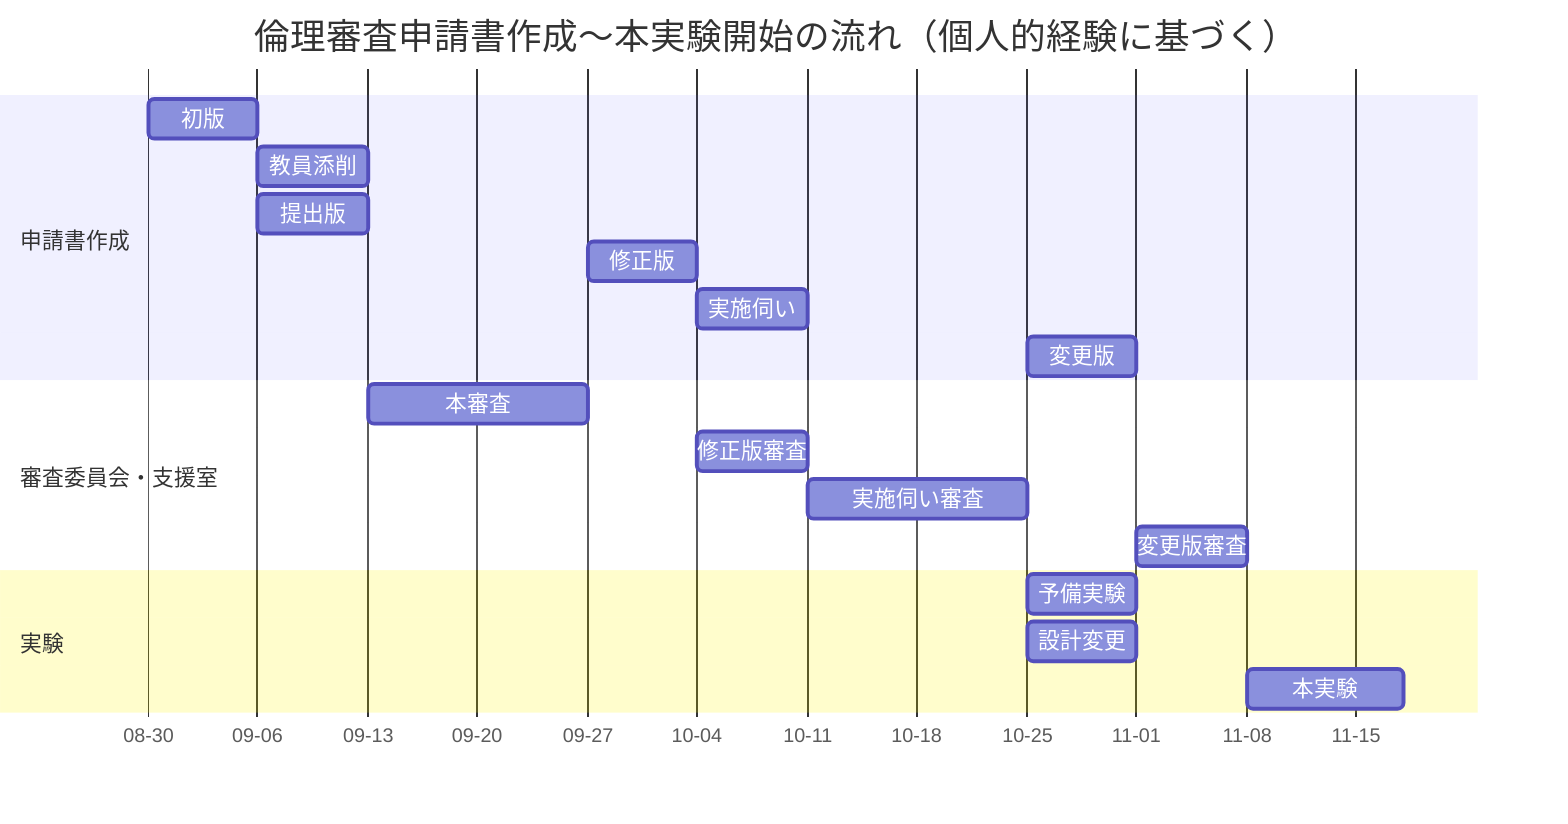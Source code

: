 gantt
    title 倫理審査申請書作成～本実験開始の流れ（個人的経験に基づく）
    dateFormat  YYYY-MM-DD
    axisFormat  %m-%d
    todayMarker off
    section 申請書作成
    初版              :a1, 2020-08-30, 7d
    教員添削          :a2, after a1, 7d
    提出版            :a3, after a1, 7d
    修正版            :a4, after c1, 7d
    実施伺い          :a5, after a4, 7d
    変更版            :a6, after c3, 7d
    section 審査委員会・支援室
    本審査            :c1, after a2, 14d
    修正版審査            :c2, after a4, 7d
    実施伺い審査        :c3, after a5, 14d
    変更版審査            :c4, after a6, 7d
    section 実験
    予備実験          :e1, after c3, 7d
    設計変更          :e2, after c3, 7d
    本実験            :e3, after c4, 10d